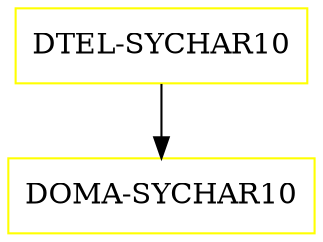 digraph G {
  "DTEL-SYCHAR10" [shape=box,color=yellow];
  "DOMA-SYCHAR10" [shape=box,color=yellow,URL="./DOMA_SYCHAR10.html"];
  "DTEL-SYCHAR10" -> "DOMA-SYCHAR10";
}
